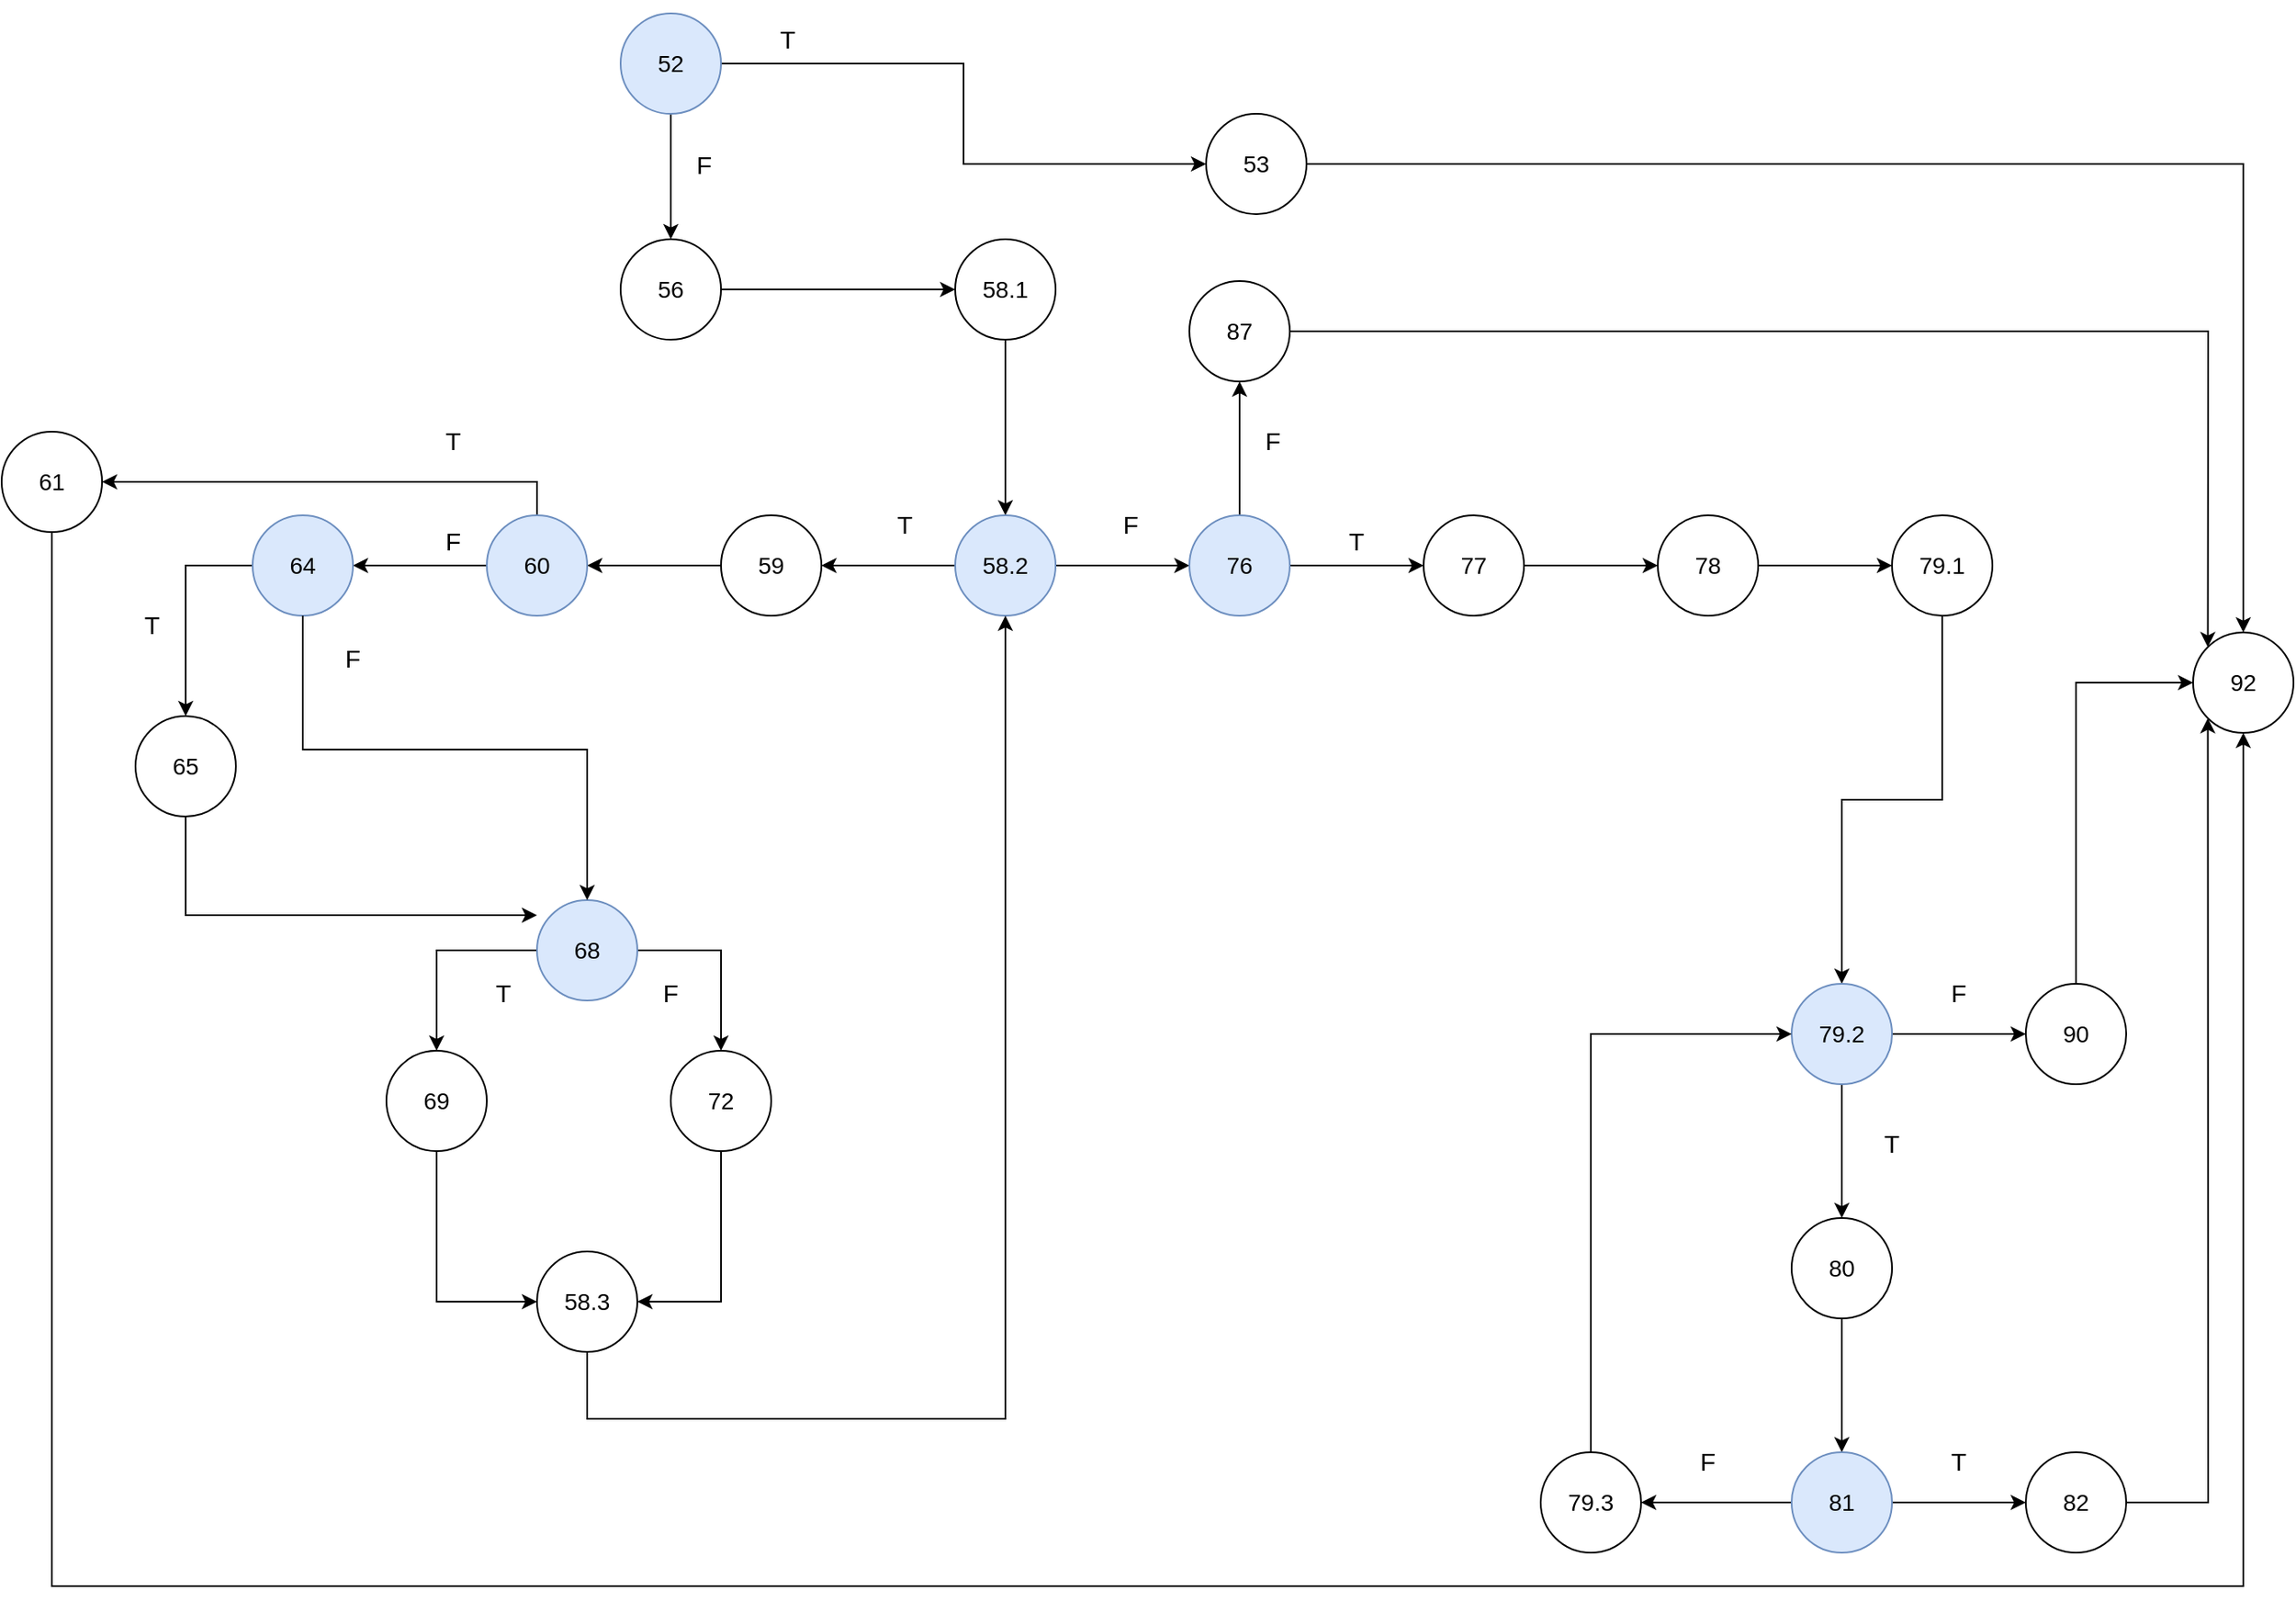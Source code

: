 <mxfile version="27.0.5">
  <diagram name="Page-1" id="_VxTGzy5_ys8v5zvKh58">
    <mxGraphModel dx="3268" dy="922" grid="1" gridSize="10" guides="1" tooltips="1" connect="1" arrows="1" fold="1" page="1" pageScale="1" pageWidth="850" pageHeight="1100" math="0" shadow="0">
      <root>
        <mxCell id="0" />
        <mxCell id="1" parent="0" />
        <mxCell id="RmIezIyxWX3TPZCwq36o-10" value="" style="edgeStyle=orthogonalEdgeStyle;rounded=0;orthogonalLoop=1;jettySize=auto;html=1;entryX=0.5;entryY=0;entryDx=0;entryDy=0;exitX=0.5;exitY=1;exitDx=0;exitDy=0;" edge="1" parent="1" source="RmIezIyxWX3TPZCwq36o-1" target="RmIezIyxWX3TPZCwq36o-9">
          <mxGeometry relative="1" as="geometry">
            <Array as="points">
              <mxPoint x="120" y="160" />
            </Array>
          </mxGeometry>
        </mxCell>
        <mxCell id="RmIezIyxWX3TPZCwq36o-12" value="" style="edgeStyle=orthogonalEdgeStyle;rounded=0;orthogonalLoop=1;jettySize=auto;html=1;" edge="1" parent="1" source="RmIezIyxWX3TPZCwq36o-1" target="RmIezIyxWX3TPZCwq36o-11">
          <mxGeometry relative="1" as="geometry" />
        </mxCell>
        <mxCell id="RmIezIyxWX3TPZCwq36o-1" value="&lt;span style=&quot;font-size: 14px;&quot;&gt;52&lt;/span&gt;" style="ellipse;whiteSpace=wrap;html=1;aspect=fixed;fillColor=#dae8fc;strokeColor=#6c8ebf;" vertex="1" parent="1">
          <mxGeometry x="90" y="160" width="60" height="60" as="geometry" />
        </mxCell>
        <mxCell id="RmIezIyxWX3TPZCwq36o-19" value="" style="edgeStyle=orthogonalEdgeStyle;rounded=0;orthogonalLoop=1;jettySize=auto;html=1;" edge="1" parent="1" source="RmIezIyxWX3TPZCwq36o-9" target="RmIezIyxWX3TPZCwq36o-18">
          <mxGeometry relative="1" as="geometry" />
        </mxCell>
        <mxCell id="RmIezIyxWX3TPZCwq36o-9" value="&lt;font style=&quot;font-size: 14px;&quot;&gt;56&lt;/font&gt;" style="ellipse;whiteSpace=wrap;html=1;aspect=fixed;" vertex="1" parent="1">
          <mxGeometry x="90" y="295" width="60" height="60" as="geometry" />
        </mxCell>
        <mxCell id="RmIezIyxWX3TPZCwq36o-11" value="&lt;span style=&quot;font-size: 14px;&quot;&gt;53&lt;/span&gt;" style="ellipse;whiteSpace=wrap;html=1;aspect=fixed;" vertex="1" parent="1">
          <mxGeometry x="440" y="220" width="60" height="60" as="geometry" />
        </mxCell>
        <mxCell id="RmIezIyxWX3TPZCwq36o-21" value="" style="edgeStyle=orthogonalEdgeStyle;rounded=0;orthogonalLoop=1;jettySize=auto;html=1;" edge="1" parent="1" source="RmIezIyxWX3TPZCwq36o-18" target="RmIezIyxWX3TPZCwq36o-20">
          <mxGeometry relative="1" as="geometry" />
        </mxCell>
        <mxCell id="RmIezIyxWX3TPZCwq36o-18" value="&lt;font style=&quot;font-size: 14px;&quot;&gt;58.1&lt;/font&gt;" style="ellipse;whiteSpace=wrap;html=1;aspect=fixed;" vertex="1" parent="1">
          <mxGeometry x="290" y="295" width="60" height="60" as="geometry" />
        </mxCell>
        <mxCell id="RmIezIyxWX3TPZCwq36o-23" value="" style="edgeStyle=orthogonalEdgeStyle;rounded=0;orthogonalLoop=1;jettySize=auto;html=1;" edge="1" parent="1" source="RmIezIyxWX3TPZCwq36o-20" target="RmIezIyxWX3TPZCwq36o-22">
          <mxGeometry relative="1" as="geometry" />
        </mxCell>
        <mxCell id="RmIezIyxWX3TPZCwq36o-25" value="" style="edgeStyle=orthogonalEdgeStyle;rounded=0;orthogonalLoop=1;jettySize=auto;html=1;" edge="1" parent="1" source="RmIezIyxWX3TPZCwq36o-20" target="RmIezIyxWX3TPZCwq36o-24">
          <mxGeometry relative="1" as="geometry" />
        </mxCell>
        <mxCell id="RmIezIyxWX3TPZCwq36o-20" value="&lt;font style=&quot;font-size: 14px;&quot;&gt;58.2&lt;/font&gt;" style="ellipse;whiteSpace=wrap;html=1;aspect=fixed;fillColor=#dae8fc;strokeColor=#6c8ebf;" vertex="1" parent="1">
          <mxGeometry x="290" y="460" width="60" height="60" as="geometry" />
        </mxCell>
        <mxCell id="RmIezIyxWX3TPZCwq36o-27" value="" style="edgeStyle=orthogonalEdgeStyle;rounded=0;orthogonalLoop=1;jettySize=auto;html=1;" edge="1" parent="1" source="RmIezIyxWX3TPZCwq36o-22" target="RmIezIyxWX3TPZCwq36o-26">
          <mxGeometry relative="1" as="geometry" />
        </mxCell>
        <mxCell id="RmIezIyxWX3TPZCwq36o-43" value="" style="edgeStyle=orthogonalEdgeStyle;rounded=0;orthogonalLoop=1;jettySize=auto;html=1;" edge="1" parent="1" source="RmIezIyxWX3TPZCwq36o-22" target="RmIezIyxWX3TPZCwq36o-42">
          <mxGeometry relative="1" as="geometry" />
        </mxCell>
        <mxCell id="RmIezIyxWX3TPZCwq36o-22" value="&lt;span style=&quot;font-size: 14px;&quot;&gt;76&lt;/span&gt;" style="ellipse;whiteSpace=wrap;html=1;aspect=fixed;fillColor=#dae8fc;strokeColor=#6c8ebf;" vertex="1" parent="1">
          <mxGeometry x="430" y="460" width="60" height="60" as="geometry" />
        </mxCell>
        <mxCell id="RmIezIyxWX3TPZCwq36o-50" value="" style="edgeStyle=orthogonalEdgeStyle;rounded=0;orthogonalLoop=1;jettySize=auto;html=1;" edge="1" parent="1" source="RmIezIyxWX3TPZCwq36o-24" target="RmIezIyxWX3TPZCwq36o-49">
          <mxGeometry relative="1" as="geometry" />
        </mxCell>
        <mxCell id="RmIezIyxWX3TPZCwq36o-24" value="&lt;span style=&quot;font-size: 14px;&quot;&gt;59&lt;/span&gt;" style="ellipse;whiteSpace=wrap;html=1;aspect=fixed;" vertex="1" parent="1">
          <mxGeometry x="150" y="460" width="60" height="60" as="geometry" />
        </mxCell>
        <mxCell id="RmIezIyxWX3TPZCwq36o-29" value="" style="edgeStyle=orthogonalEdgeStyle;rounded=0;orthogonalLoop=1;jettySize=auto;html=1;" edge="1" parent="1" source="RmIezIyxWX3TPZCwq36o-26" target="RmIezIyxWX3TPZCwq36o-28">
          <mxGeometry relative="1" as="geometry" />
        </mxCell>
        <mxCell id="RmIezIyxWX3TPZCwq36o-26" value="&lt;span style=&quot;font-size: 14px;&quot;&gt;77&lt;/span&gt;" style="ellipse;whiteSpace=wrap;html=1;aspect=fixed;" vertex="1" parent="1">
          <mxGeometry x="570" y="460" width="60" height="60" as="geometry" />
        </mxCell>
        <mxCell id="RmIezIyxWX3TPZCwq36o-31" value="" style="edgeStyle=orthogonalEdgeStyle;rounded=0;orthogonalLoop=1;jettySize=auto;html=1;" edge="1" parent="1" source="RmIezIyxWX3TPZCwq36o-28" target="RmIezIyxWX3TPZCwq36o-30">
          <mxGeometry relative="1" as="geometry" />
        </mxCell>
        <mxCell id="RmIezIyxWX3TPZCwq36o-28" value="&lt;span style=&quot;font-size: 14px;&quot;&gt;78&lt;/span&gt;" style="ellipse;whiteSpace=wrap;html=1;aspect=fixed;" vertex="1" parent="1">
          <mxGeometry x="710" y="460" width="60" height="60" as="geometry" />
        </mxCell>
        <mxCell id="RmIezIyxWX3TPZCwq36o-35" value="" style="edgeStyle=orthogonalEdgeStyle;rounded=0;orthogonalLoop=1;jettySize=auto;html=1;" edge="1" parent="1" source="RmIezIyxWX3TPZCwq36o-30" target="RmIezIyxWX3TPZCwq36o-34">
          <mxGeometry relative="1" as="geometry" />
        </mxCell>
        <mxCell id="RmIezIyxWX3TPZCwq36o-30" value="&lt;span style=&quot;font-size: 14px;&quot;&gt;79.1&lt;/span&gt;" style="ellipse;whiteSpace=wrap;html=1;aspect=fixed;" vertex="1" parent="1">
          <mxGeometry x="850" y="460" width="60" height="60" as="geometry" />
        </mxCell>
        <mxCell id="RmIezIyxWX3TPZCwq36o-37" value="" style="edgeStyle=orthogonalEdgeStyle;rounded=0;orthogonalLoop=1;jettySize=auto;html=1;" edge="1" parent="1" source="RmIezIyxWX3TPZCwq36o-34" target="RmIezIyxWX3TPZCwq36o-36">
          <mxGeometry relative="1" as="geometry" />
        </mxCell>
        <mxCell id="RmIezIyxWX3TPZCwq36o-48" value="" style="edgeStyle=orthogonalEdgeStyle;rounded=0;orthogonalLoop=1;jettySize=auto;html=1;" edge="1" parent="1" source="RmIezIyxWX3TPZCwq36o-34" target="RmIezIyxWX3TPZCwq36o-47">
          <mxGeometry relative="1" as="geometry" />
        </mxCell>
        <mxCell id="RmIezIyxWX3TPZCwq36o-34" value="&lt;span style=&quot;font-size: 14px;&quot;&gt;79.2&lt;/span&gt;" style="ellipse;whiteSpace=wrap;html=1;aspect=fixed;fillColor=#dae8fc;strokeColor=#6c8ebf;" vertex="1" parent="1">
          <mxGeometry x="790" y="740" width="60" height="60" as="geometry" />
        </mxCell>
        <mxCell id="RmIezIyxWX3TPZCwq36o-39" value="" style="edgeStyle=orthogonalEdgeStyle;rounded=0;orthogonalLoop=1;jettySize=auto;html=1;" edge="1" parent="1" source="RmIezIyxWX3TPZCwq36o-36" target="RmIezIyxWX3TPZCwq36o-38">
          <mxGeometry relative="1" as="geometry" />
        </mxCell>
        <mxCell id="RmIezIyxWX3TPZCwq36o-36" value="&lt;span style=&quot;font-size: 14px;&quot;&gt;80&lt;/span&gt;" style="ellipse;whiteSpace=wrap;html=1;aspect=fixed;" vertex="1" parent="1">
          <mxGeometry x="790" y="880" width="60" height="60" as="geometry" />
        </mxCell>
        <mxCell id="RmIezIyxWX3TPZCwq36o-41" value="" style="edgeStyle=orthogonalEdgeStyle;rounded=0;orthogonalLoop=1;jettySize=auto;html=1;" edge="1" parent="1" source="RmIezIyxWX3TPZCwq36o-38" target="RmIezIyxWX3TPZCwq36o-40">
          <mxGeometry relative="1" as="geometry" />
        </mxCell>
        <mxCell id="RmIezIyxWX3TPZCwq36o-45" value="" style="edgeStyle=orthogonalEdgeStyle;rounded=0;orthogonalLoop=1;jettySize=auto;html=1;" edge="1" parent="1" source="RmIezIyxWX3TPZCwq36o-38" target="RmIezIyxWX3TPZCwq36o-44">
          <mxGeometry relative="1" as="geometry" />
        </mxCell>
        <mxCell id="RmIezIyxWX3TPZCwq36o-38" value="&lt;span style=&quot;font-size: 14px;&quot;&gt;81&lt;/span&gt;" style="ellipse;whiteSpace=wrap;html=1;aspect=fixed;fillColor=#dae8fc;strokeColor=#6c8ebf;" vertex="1" parent="1">
          <mxGeometry x="790" y="1020" width="60" height="60" as="geometry" />
        </mxCell>
        <mxCell id="RmIezIyxWX3TPZCwq36o-40" value="&lt;span style=&quot;font-size: 14px;&quot;&gt;82&lt;/span&gt;" style="ellipse;whiteSpace=wrap;html=1;aspect=fixed;" vertex="1" parent="1">
          <mxGeometry x="930" y="1020" width="60" height="60" as="geometry" />
        </mxCell>
        <mxCell id="RmIezIyxWX3TPZCwq36o-42" value="&lt;span style=&quot;font-size: 14px;&quot;&gt;87&lt;/span&gt;" style="ellipse;whiteSpace=wrap;html=1;aspect=fixed;" vertex="1" parent="1">
          <mxGeometry x="430" y="320" width="60" height="60" as="geometry" />
        </mxCell>
        <mxCell id="RmIezIyxWX3TPZCwq36o-44" value="&lt;span style=&quot;font-size: 14px;&quot;&gt;79.3&lt;/span&gt;" style="ellipse;whiteSpace=wrap;html=1;aspect=fixed;" vertex="1" parent="1">
          <mxGeometry x="640" y="1020" width="60" height="60" as="geometry" />
        </mxCell>
        <mxCell id="RmIezIyxWX3TPZCwq36o-46" value="" style="endArrow=classic;html=1;rounded=0;exitX=0.5;exitY=0;exitDx=0;exitDy=0;entryX=0;entryY=0.5;entryDx=0;entryDy=0;" edge="1" parent="1" source="RmIezIyxWX3TPZCwq36o-44" target="RmIezIyxWX3TPZCwq36o-34">
          <mxGeometry width="50" height="50" relative="1" as="geometry">
            <mxPoint x="480" y="810" as="sourcePoint" />
            <mxPoint x="690" y="730" as="targetPoint" />
            <Array as="points">
              <mxPoint x="670" y="770" />
            </Array>
          </mxGeometry>
        </mxCell>
        <mxCell id="RmIezIyxWX3TPZCwq36o-47" value="&lt;span style=&quot;font-size: 14px;&quot;&gt;90&lt;/span&gt;" style="ellipse;whiteSpace=wrap;html=1;aspect=fixed;" vertex="1" parent="1">
          <mxGeometry x="930" y="740" width="60" height="60" as="geometry" />
        </mxCell>
        <mxCell id="RmIezIyxWX3TPZCwq36o-52" value="" style="edgeStyle=orthogonalEdgeStyle;rounded=0;orthogonalLoop=1;jettySize=auto;html=1;" edge="1" parent="1" source="RmIezIyxWX3TPZCwq36o-49" target="RmIezIyxWX3TPZCwq36o-51">
          <mxGeometry relative="1" as="geometry" />
        </mxCell>
        <mxCell id="RmIezIyxWX3TPZCwq36o-54" value="" style="edgeStyle=orthogonalEdgeStyle;rounded=0;orthogonalLoop=1;jettySize=auto;html=1;entryX=1;entryY=0.5;entryDx=0;entryDy=0;exitX=0.5;exitY=0;exitDx=0;exitDy=0;" edge="1" parent="1" source="RmIezIyxWX3TPZCwq36o-49" target="RmIezIyxWX3TPZCwq36o-53">
          <mxGeometry relative="1" as="geometry">
            <mxPoint x="120" y="360" as="sourcePoint" />
            <mxPoint x="-310" y="160" as="targetPoint" />
          </mxGeometry>
        </mxCell>
        <mxCell id="RmIezIyxWX3TPZCwq36o-49" value="&lt;span style=&quot;font-size: 14px;&quot;&gt;60&lt;/span&gt;" style="ellipse;whiteSpace=wrap;html=1;aspect=fixed;fillColor=#dae8fc;strokeColor=#6c8ebf;" vertex="1" parent="1">
          <mxGeometry x="10" y="460" width="60" height="60" as="geometry" />
        </mxCell>
        <mxCell id="RmIezIyxWX3TPZCwq36o-56" value="" style="edgeStyle=orthogonalEdgeStyle;rounded=0;orthogonalLoop=1;jettySize=auto;html=1;" edge="1" parent="1" source="RmIezIyxWX3TPZCwq36o-51" target="RmIezIyxWX3TPZCwq36o-55">
          <mxGeometry relative="1" as="geometry" />
        </mxCell>
        <mxCell id="RmIezIyxWX3TPZCwq36o-51" value="&lt;span style=&quot;font-size: 14px;&quot;&gt;64&lt;/span&gt;" style="ellipse;whiteSpace=wrap;html=1;aspect=fixed;fillColor=#dae8fc;strokeColor=#6c8ebf;" vertex="1" parent="1">
          <mxGeometry x="-130" y="460" width="60" height="60" as="geometry" />
        </mxCell>
        <mxCell id="RmIezIyxWX3TPZCwq36o-53" value="&lt;span style=&quot;font-size: 14px;&quot;&gt;61&lt;/span&gt;" style="ellipse;whiteSpace=wrap;html=1;aspect=fixed;" vertex="1" parent="1">
          <mxGeometry x="-280" y="410" width="60" height="60" as="geometry" />
        </mxCell>
        <mxCell id="RmIezIyxWX3TPZCwq36o-55" value="&lt;span style=&quot;font-size: 14px;&quot;&gt;65&lt;/span&gt;" style="ellipse;whiteSpace=wrap;html=1;aspect=fixed;" vertex="1" parent="1">
          <mxGeometry x="-200" y="580" width="60" height="60" as="geometry" />
        </mxCell>
        <mxCell id="RmIezIyxWX3TPZCwq36o-60" value="" style="edgeStyle=orthogonalEdgeStyle;rounded=0;orthogonalLoop=1;jettySize=auto;html=1;" edge="1" parent="1" source="RmIezIyxWX3TPZCwq36o-57" target="RmIezIyxWX3TPZCwq36o-59">
          <mxGeometry relative="1" as="geometry" />
        </mxCell>
        <mxCell id="RmIezIyxWX3TPZCwq36o-62" value="" style="edgeStyle=orthogonalEdgeStyle;rounded=0;orthogonalLoop=1;jettySize=auto;html=1;" edge="1" parent="1" source="RmIezIyxWX3TPZCwq36o-57" target="RmIezIyxWX3TPZCwq36o-61">
          <mxGeometry relative="1" as="geometry" />
        </mxCell>
        <mxCell id="RmIezIyxWX3TPZCwq36o-57" value="&lt;span style=&quot;font-size: 14px;&quot;&gt;68&lt;/span&gt;" style="ellipse;whiteSpace=wrap;html=1;aspect=fixed;fillColor=#dae8fc;strokeColor=#6c8ebf;" vertex="1" parent="1">
          <mxGeometry x="40" y="690" width="60" height="60" as="geometry" />
        </mxCell>
        <mxCell id="RmIezIyxWX3TPZCwq36o-59" value="&lt;span style=&quot;font-size: 14px;&quot;&gt;69&lt;/span&gt;" style="ellipse;whiteSpace=wrap;html=1;aspect=fixed;" vertex="1" parent="1">
          <mxGeometry x="-50" y="780" width="60" height="60" as="geometry" />
        </mxCell>
        <mxCell id="RmIezIyxWX3TPZCwq36o-61" value="&lt;span style=&quot;font-size: 14px;&quot;&gt;72&lt;/span&gt;" style="ellipse;whiteSpace=wrap;html=1;aspect=fixed;" vertex="1" parent="1">
          <mxGeometry x="120" y="780" width="60" height="60" as="geometry" />
        </mxCell>
        <mxCell id="RmIezIyxWX3TPZCwq36o-63" value="&lt;span style=&quot;font-size: 14px;&quot;&gt;58.3&lt;/span&gt;" style="ellipse;whiteSpace=wrap;html=1;aspect=fixed;" vertex="1" parent="1">
          <mxGeometry x="40" y="900" width="60" height="60" as="geometry" />
        </mxCell>
        <mxCell id="RmIezIyxWX3TPZCwq36o-64" value="" style="endArrow=classic;html=1;rounded=0;entryX=1;entryY=0.5;entryDx=0;entryDy=0;exitX=0.5;exitY=1;exitDx=0;exitDy=0;" edge="1" parent="1" source="RmIezIyxWX3TPZCwq36o-61" target="RmIezIyxWX3TPZCwq36o-63">
          <mxGeometry width="50" height="50" relative="1" as="geometry">
            <mxPoint x="510" y="850" as="sourcePoint" />
            <mxPoint x="560" y="800" as="targetPoint" />
            <Array as="points">
              <mxPoint x="150" y="930" />
            </Array>
          </mxGeometry>
        </mxCell>
        <mxCell id="RmIezIyxWX3TPZCwq36o-65" value="" style="endArrow=classic;html=1;rounded=0;entryX=0;entryY=0.5;entryDx=0;entryDy=0;exitX=0.5;exitY=1;exitDx=0;exitDy=0;" edge="1" parent="1" source="RmIezIyxWX3TPZCwq36o-59" target="RmIezIyxWX3TPZCwq36o-63">
          <mxGeometry width="50" height="50" relative="1" as="geometry">
            <mxPoint x="510" y="850" as="sourcePoint" />
            <mxPoint x="560" y="800" as="targetPoint" />
            <Array as="points">
              <mxPoint x="-20" y="930" />
            </Array>
          </mxGeometry>
        </mxCell>
        <mxCell id="RmIezIyxWX3TPZCwq36o-66" value="" style="endArrow=classic;html=1;rounded=0;entryX=0.5;entryY=1;entryDx=0;entryDy=0;exitX=0.5;exitY=1;exitDx=0;exitDy=0;" edge="1" parent="1" source="RmIezIyxWX3TPZCwq36o-63" target="RmIezIyxWX3TPZCwq36o-20">
          <mxGeometry width="50" height="50" relative="1" as="geometry">
            <mxPoint x="80" y="1000" as="sourcePoint" />
            <mxPoint x="330" y="560" as="targetPoint" />
            <Array as="points">
              <mxPoint x="70" y="1000" />
              <mxPoint x="320" y="1000" />
            </Array>
          </mxGeometry>
        </mxCell>
        <mxCell id="RmIezIyxWX3TPZCwq36o-67" value="" style="endArrow=classic;html=1;rounded=0;exitX=0.5;exitY=1;exitDx=0;exitDy=0;" edge="1" parent="1" source="RmIezIyxWX3TPZCwq36o-55">
          <mxGeometry width="50" height="50" relative="1" as="geometry">
            <mxPoint x="340" y="810" as="sourcePoint" />
            <mxPoint x="40" y="699" as="targetPoint" />
            <Array as="points">
              <mxPoint x="-170" y="699" />
            </Array>
          </mxGeometry>
        </mxCell>
        <mxCell id="RmIezIyxWX3TPZCwq36o-68" value="&lt;span style=&quot;font-size: 14px;&quot;&gt;92&lt;/span&gt;" style="ellipse;whiteSpace=wrap;html=1;aspect=fixed;" vertex="1" parent="1">
          <mxGeometry x="1030" y="530" width="60" height="60" as="geometry" />
        </mxCell>
        <mxCell id="RmIezIyxWX3TPZCwq36o-69" value="" style="endArrow=classic;html=1;rounded=0;entryX=0.5;entryY=0;entryDx=0;entryDy=0;exitX=1;exitY=0.5;exitDx=0;exitDy=0;" edge="1" parent="1" source="RmIezIyxWX3TPZCwq36o-11" target="RmIezIyxWX3TPZCwq36o-68">
          <mxGeometry width="50" height="50" relative="1" as="geometry">
            <mxPoint x="340" y="550" as="sourcePoint" />
            <mxPoint x="390" y="500" as="targetPoint" />
            <Array as="points">
              <mxPoint x="1060" y="250" />
            </Array>
          </mxGeometry>
        </mxCell>
        <mxCell id="RmIezIyxWX3TPZCwq36o-71" value="" style="endArrow=classic;html=1;rounded=0;exitX=0.5;exitY=1;exitDx=0;exitDy=0;entryX=0.5;entryY=1;entryDx=0;entryDy=0;" edge="1" parent="1" source="RmIezIyxWX3TPZCwq36o-53" target="RmIezIyxWX3TPZCwq36o-68">
          <mxGeometry width="50" height="50" relative="1" as="geometry">
            <mxPoint x="80" y="710" as="sourcePoint" />
            <mxPoint x="-490" y="970" as="targetPoint" />
            <Array as="points">
              <mxPoint x="-250" y="1100" />
              <mxPoint x="1060" y="1100" />
            </Array>
          </mxGeometry>
        </mxCell>
        <mxCell id="RmIezIyxWX3TPZCwq36o-72" value="" style="endArrow=classic;html=1;rounded=0;exitX=1;exitY=0.5;exitDx=0;exitDy=0;entryX=0;entryY=0;entryDx=0;entryDy=0;" edge="1" parent="1" source="RmIezIyxWX3TPZCwq36o-42" target="RmIezIyxWX3TPZCwq36o-68">
          <mxGeometry width="50" height="50" relative="1" as="geometry">
            <mxPoint x="630" y="750" as="sourcePoint" />
            <mxPoint x="1050" y="530" as="targetPoint" />
            <Array as="points">
              <mxPoint x="1039" y="350" />
            </Array>
          </mxGeometry>
        </mxCell>
        <mxCell id="RmIezIyxWX3TPZCwq36o-73" value="" style="endArrow=classic;html=1;rounded=0;entryX=0;entryY=1;entryDx=0;entryDy=0;exitX=1;exitY=0.5;exitDx=0;exitDy=0;" edge="1" parent="1" source="RmIezIyxWX3TPZCwq36o-40" target="RmIezIyxWX3TPZCwq36o-68">
          <mxGeometry width="50" height="50" relative="1" as="geometry">
            <mxPoint x="630" y="750" as="sourcePoint" />
            <mxPoint x="680" y="700" as="targetPoint" />
            <Array as="points">
              <mxPoint x="1039" y="1050" />
            </Array>
          </mxGeometry>
        </mxCell>
        <mxCell id="RmIezIyxWX3TPZCwq36o-74" value="" style="endArrow=classic;html=1;rounded=0;entryX=0;entryY=0.5;entryDx=0;entryDy=0;exitX=0.5;exitY=0;exitDx=0;exitDy=0;" edge="1" parent="1" source="RmIezIyxWX3TPZCwq36o-47" target="RmIezIyxWX3TPZCwq36o-68">
          <mxGeometry width="50" height="50" relative="1" as="geometry">
            <mxPoint x="630" y="750" as="sourcePoint" />
            <mxPoint x="680" y="700" as="targetPoint" />
            <Array as="points">
              <mxPoint x="960" y="710" />
              <mxPoint x="960" y="560" />
            </Array>
          </mxGeometry>
        </mxCell>
        <mxCell id="RmIezIyxWX3TPZCwq36o-75" value="" style="endArrow=classic;html=1;rounded=0;entryX=0.5;entryY=0;entryDx=0;entryDy=0;exitX=0.5;exitY=1;exitDx=0;exitDy=0;" edge="1" parent="1" source="RmIezIyxWX3TPZCwq36o-51" target="RmIezIyxWX3TPZCwq36o-57">
          <mxGeometry width="50" height="50" relative="1" as="geometry">
            <mxPoint x="220" y="750" as="sourcePoint" />
            <mxPoint x="270" y="700" as="targetPoint" />
            <Array as="points">
              <mxPoint x="-100" y="600" />
              <mxPoint x="70" y="600" />
            </Array>
          </mxGeometry>
        </mxCell>
        <mxCell id="RmIezIyxWX3TPZCwq36o-76" value="&lt;font style=&quot;font-size: 15px;&quot;&gt;T&lt;/font&gt;" style="text;html=1;align=center;verticalAlign=middle;whiteSpace=wrap;rounded=0;" vertex="1" parent="1">
          <mxGeometry x="230" y="450" width="60" height="30" as="geometry" />
        </mxCell>
        <mxCell id="RmIezIyxWX3TPZCwq36o-77" value="&lt;span style=&quot;font-size: 15px;&quot;&gt;F&lt;/span&gt;" style="text;html=1;align=center;verticalAlign=middle;whiteSpace=wrap;rounded=0;" vertex="1" parent="1">
          <mxGeometry x="365" y="450" width="60" height="30" as="geometry" />
        </mxCell>
        <mxCell id="RmIezIyxWX3TPZCwq36o-78" value="&lt;font style=&quot;font-size: 15px;&quot;&gt;T&lt;/font&gt;" style="text;html=1;align=center;verticalAlign=middle;whiteSpace=wrap;rounded=0;" vertex="1" parent="1">
          <mxGeometry x="-40" y="400" width="60" height="30" as="geometry" />
        </mxCell>
        <mxCell id="RmIezIyxWX3TPZCwq36o-79" value="&lt;span style=&quot;font-size: 15px;&quot;&gt;F&lt;/span&gt;" style="text;html=1;align=center;verticalAlign=middle;whiteSpace=wrap;rounded=0;" vertex="1" parent="1">
          <mxGeometry x="-40" y="460" width="60" height="30" as="geometry" />
        </mxCell>
        <mxCell id="RmIezIyxWX3TPZCwq36o-80" value="&lt;font style=&quot;font-size: 15px;&quot;&gt;T&lt;/font&gt;" style="text;html=1;align=center;verticalAlign=middle;whiteSpace=wrap;rounded=0;" vertex="1" parent="1">
          <mxGeometry x="-10" y="730" width="60" height="30" as="geometry" />
        </mxCell>
        <mxCell id="RmIezIyxWX3TPZCwq36o-81" value="&lt;span style=&quot;font-size: 15px;&quot;&gt;F&lt;/span&gt;" style="text;html=1;align=center;verticalAlign=middle;whiteSpace=wrap;rounded=0;" vertex="1" parent="1">
          <mxGeometry x="90" y="730" width="60" height="30" as="geometry" />
        </mxCell>
        <mxCell id="RmIezIyxWX3TPZCwq36o-82" value="&lt;font style=&quot;font-size: 15px;&quot;&gt;T&lt;/font&gt;" style="text;html=1;align=center;verticalAlign=middle;whiteSpace=wrap;rounded=0;" vertex="1" parent="1">
          <mxGeometry x="-220" y="510" width="60" height="30" as="geometry" />
        </mxCell>
        <mxCell id="RmIezIyxWX3TPZCwq36o-83" value="&lt;span style=&quot;font-size: 15px;&quot;&gt;F&lt;/span&gt;" style="text;html=1;align=center;verticalAlign=middle;whiteSpace=wrap;rounded=0;" vertex="1" parent="1">
          <mxGeometry x="-100" y="530" width="60" height="30" as="geometry" />
        </mxCell>
        <mxCell id="RmIezIyxWX3TPZCwq36o-85" value="&lt;font style=&quot;font-size: 15px;&quot;&gt;T&lt;/font&gt;" style="text;html=1;align=center;verticalAlign=middle;whiteSpace=wrap;rounded=0;" vertex="1" parent="1">
          <mxGeometry x="500" y="460" width="60" height="30" as="geometry" />
        </mxCell>
        <mxCell id="RmIezIyxWX3TPZCwq36o-86" value="&lt;span style=&quot;font-size: 15px;&quot;&gt;F&lt;/span&gt;" style="text;html=1;align=center;verticalAlign=middle;whiteSpace=wrap;rounded=0;" vertex="1" parent="1">
          <mxGeometry x="450" y="400" width="60" height="30" as="geometry" />
        </mxCell>
        <mxCell id="RmIezIyxWX3TPZCwq36o-87" value="&lt;font style=&quot;font-size: 15px;&quot;&gt;T&lt;/font&gt;" style="text;html=1;align=center;verticalAlign=middle;whiteSpace=wrap;rounded=0;" vertex="1" parent="1">
          <mxGeometry x="820" y="820" width="60" height="30" as="geometry" />
        </mxCell>
        <mxCell id="RmIezIyxWX3TPZCwq36o-88" value="&lt;span style=&quot;font-size: 15px;&quot;&gt;F&lt;/span&gt;" style="text;html=1;align=center;verticalAlign=middle;whiteSpace=wrap;rounded=0;" vertex="1" parent="1">
          <mxGeometry x="860" y="730" width="60" height="30" as="geometry" />
        </mxCell>
        <mxCell id="RmIezIyxWX3TPZCwq36o-89" value="&lt;span style=&quot;font-size: 15px;&quot;&gt;T&lt;/span&gt;" style="text;html=1;align=center;verticalAlign=middle;whiteSpace=wrap;rounded=0;" vertex="1" parent="1">
          <mxGeometry x="860" y="1010" width="60" height="30" as="geometry" />
        </mxCell>
        <mxCell id="RmIezIyxWX3TPZCwq36o-90" value="&lt;span style=&quot;font-size: 15px;&quot;&gt;F&lt;/span&gt;" style="text;html=1;align=center;verticalAlign=middle;whiteSpace=wrap;rounded=0;" vertex="1" parent="1">
          <mxGeometry x="710" y="1010" width="60" height="30" as="geometry" />
        </mxCell>
        <mxCell id="RmIezIyxWX3TPZCwq36o-91" value="&lt;font style=&quot;font-size: 15px;&quot;&gt;T&lt;/font&gt;" style="text;html=1;align=center;verticalAlign=middle;whiteSpace=wrap;rounded=0;" vertex="1" parent="1">
          <mxGeometry x="160" y="160" width="60" height="30" as="geometry" />
        </mxCell>
        <mxCell id="RmIezIyxWX3TPZCwq36o-92" value="&lt;span style=&quot;font-size: 15px;&quot;&gt;F&lt;/span&gt;" style="text;html=1;align=center;verticalAlign=middle;whiteSpace=wrap;rounded=0;" vertex="1" parent="1">
          <mxGeometry x="110" y="235" width="60" height="30" as="geometry" />
        </mxCell>
      </root>
    </mxGraphModel>
  </diagram>
</mxfile>
